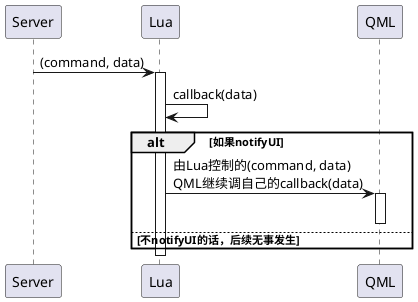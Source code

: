 @startuml

Server -> Lua: (command, data)
activate Lua
Lua -> Lua: callback(data)

alt 如果notifyUI
  Lua -> QML: 由Lua控制的(command, data)\nQML继续调自己的callback(data)
  activate QML
  deactivate QML
else 不notifyUI的话，后续无事发生
end
deactivate Lua

@enduml

